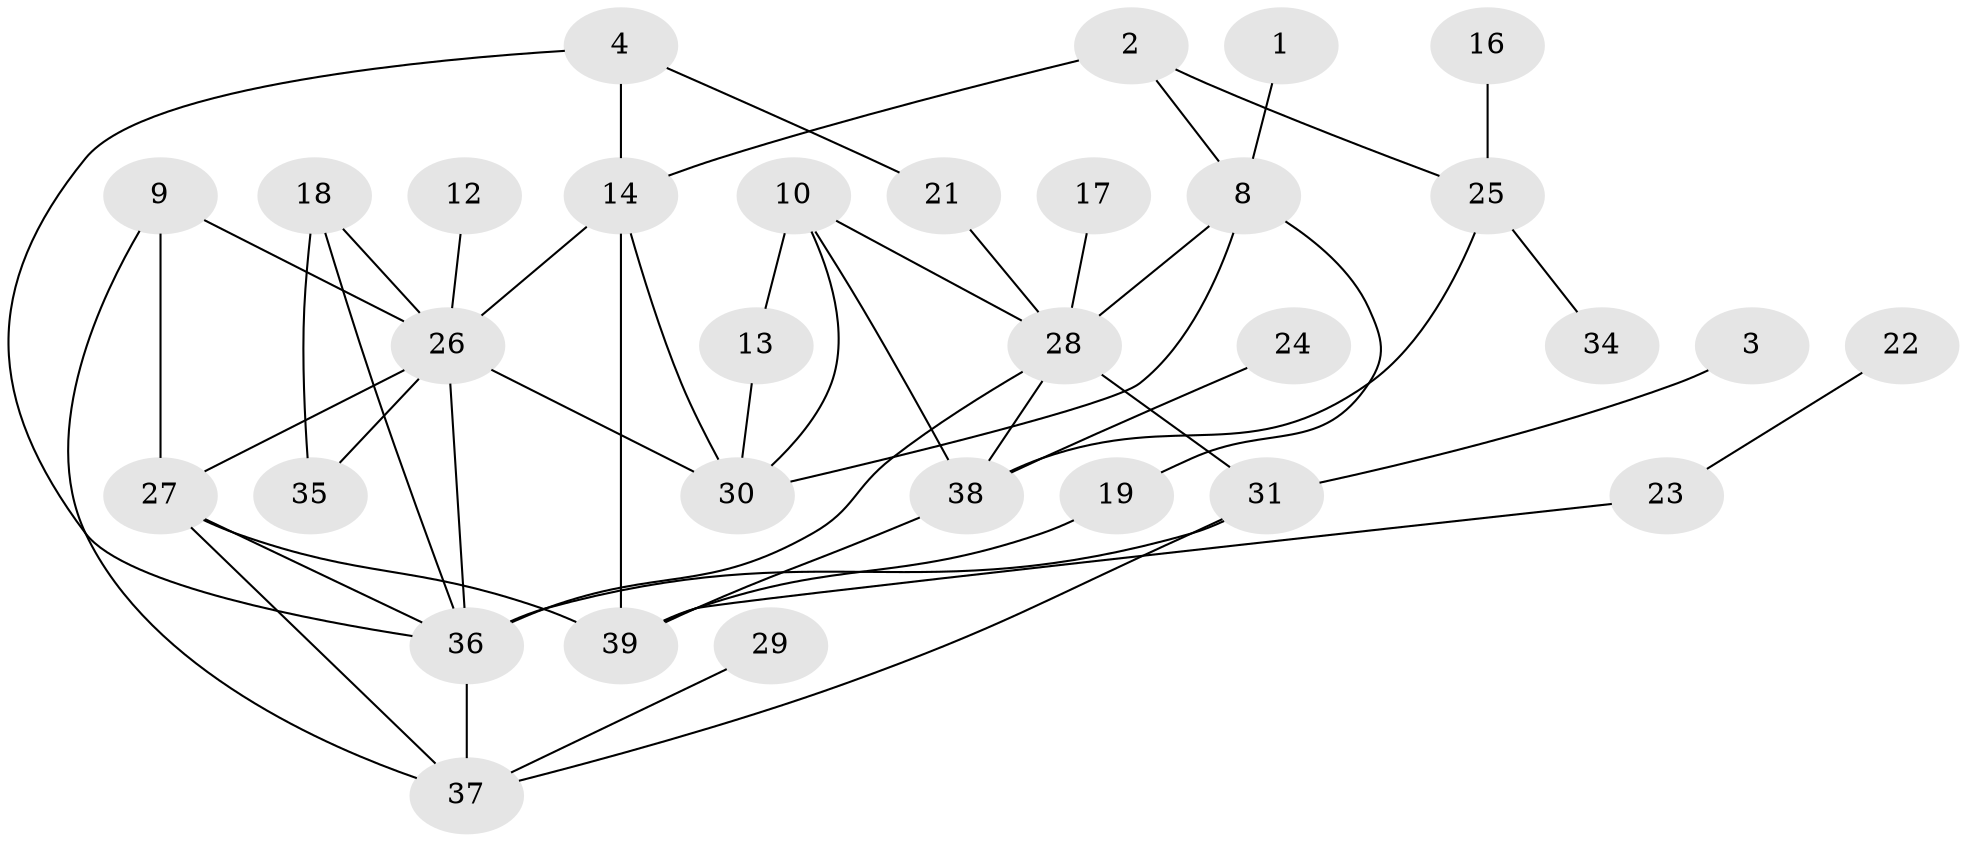 // original degree distribution, {1: 0.2727272727272727, 2: 0.24675324675324675, 3: 0.18181818181818182, 5: 0.1038961038961039, 0: 0.07792207792207792, 4: 0.09090909090909091, 6: 0.012987012987012988, 7: 0.012987012987012988}
// Generated by graph-tools (version 1.1) at 2025/49/03/09/25 03:49:04]
// undirected, 31 vertices, 50 edges
graph export_dot {
graph [start="1"]
  node [color=gray90,style=filled];
  1;
  2;
  3;
  4;
  8;
  9;
  10;
  12;
  13;
  14;
  16;
  17;
  18;
  19;
  21;
  22;
  23;
  24;
  25;
  26;
  27;
  28;
  29;
  30;
  31;
  34;
  35;
  36;
  37;
  38;
  39;
  1 -- 8 [weight=1.0];
  2 -- 8 [weight=1.0];
  2 -- 14 [weight=1.0];
  2 -- 25 [weight=1.0];
  3 -- 31 [weight=1.0];
  4 -- 14 [weight=1.0];
  4 -- 21 [weight=1.0];
  4 -- 36 [weight=1.0];
  8 -- 19 [weight=1.0];
  8 -- 28 [weight=1.0];
  8 -- 30 [weight=1.0];
  9 -- 26 [weight=1.0];
  9 -- 27 [weight=1.0];
  9 -- 37 [weight=1.0];
  10 -- 13 [weight=1.0];
  10 -- 28 [weight=1.0];
  10 -- 30 [weight=1.0];
  10 -- 38 [weight=1.0];
  12 -- 26 [weight=1.0];
  13 -- 30 [weight=1.0];
  14 -- 26 [weight=1.0];
  14 -- 30 [weight=1.0];
  14 -- 39 [weight=1.0];
  16 -- 25 [weight=1.0];
  17 -- 28 [weight=1.0];
  18 -- 26 [weight=1.0];
  18 -- 35 [weight=1.0];
  18 -- 36 [weight=1.0];
  19 -- 39 [weight=1.0];
  21 -- 28 [weight=1.0];
  22 -- 23 [weight=1.0];
  23 -- 39 [weight=1.0];
  24 -- 38 [weight=1.0];
  25 -- 34 [weight=1.0];
  25 -- 38 [weight=1.0];
  26 -- 27 [weight=1.0];
  26 -- 30 [weight=1.0];
  26 -- 35 [weight=1.0];
  26 -- 36 [weight=1.0];
  27 -- 36 [weight=1.0];
  27 -- 37 [weight=1.0];
  27 -- 39 [weight=1.0];
  28 -- 31 [weight=1.0];
  28 -- 36 [weight=1.0];
  28 -- 38 [weight=1.0];
  29 -- 37 [weight=1.0];
  31 -- 36 [weight=1.0];
  31 -- 37 [weight=1.0];
  36 -- 37 [weight=2.0];
  38 -- 39 [weight=1.0];
}
